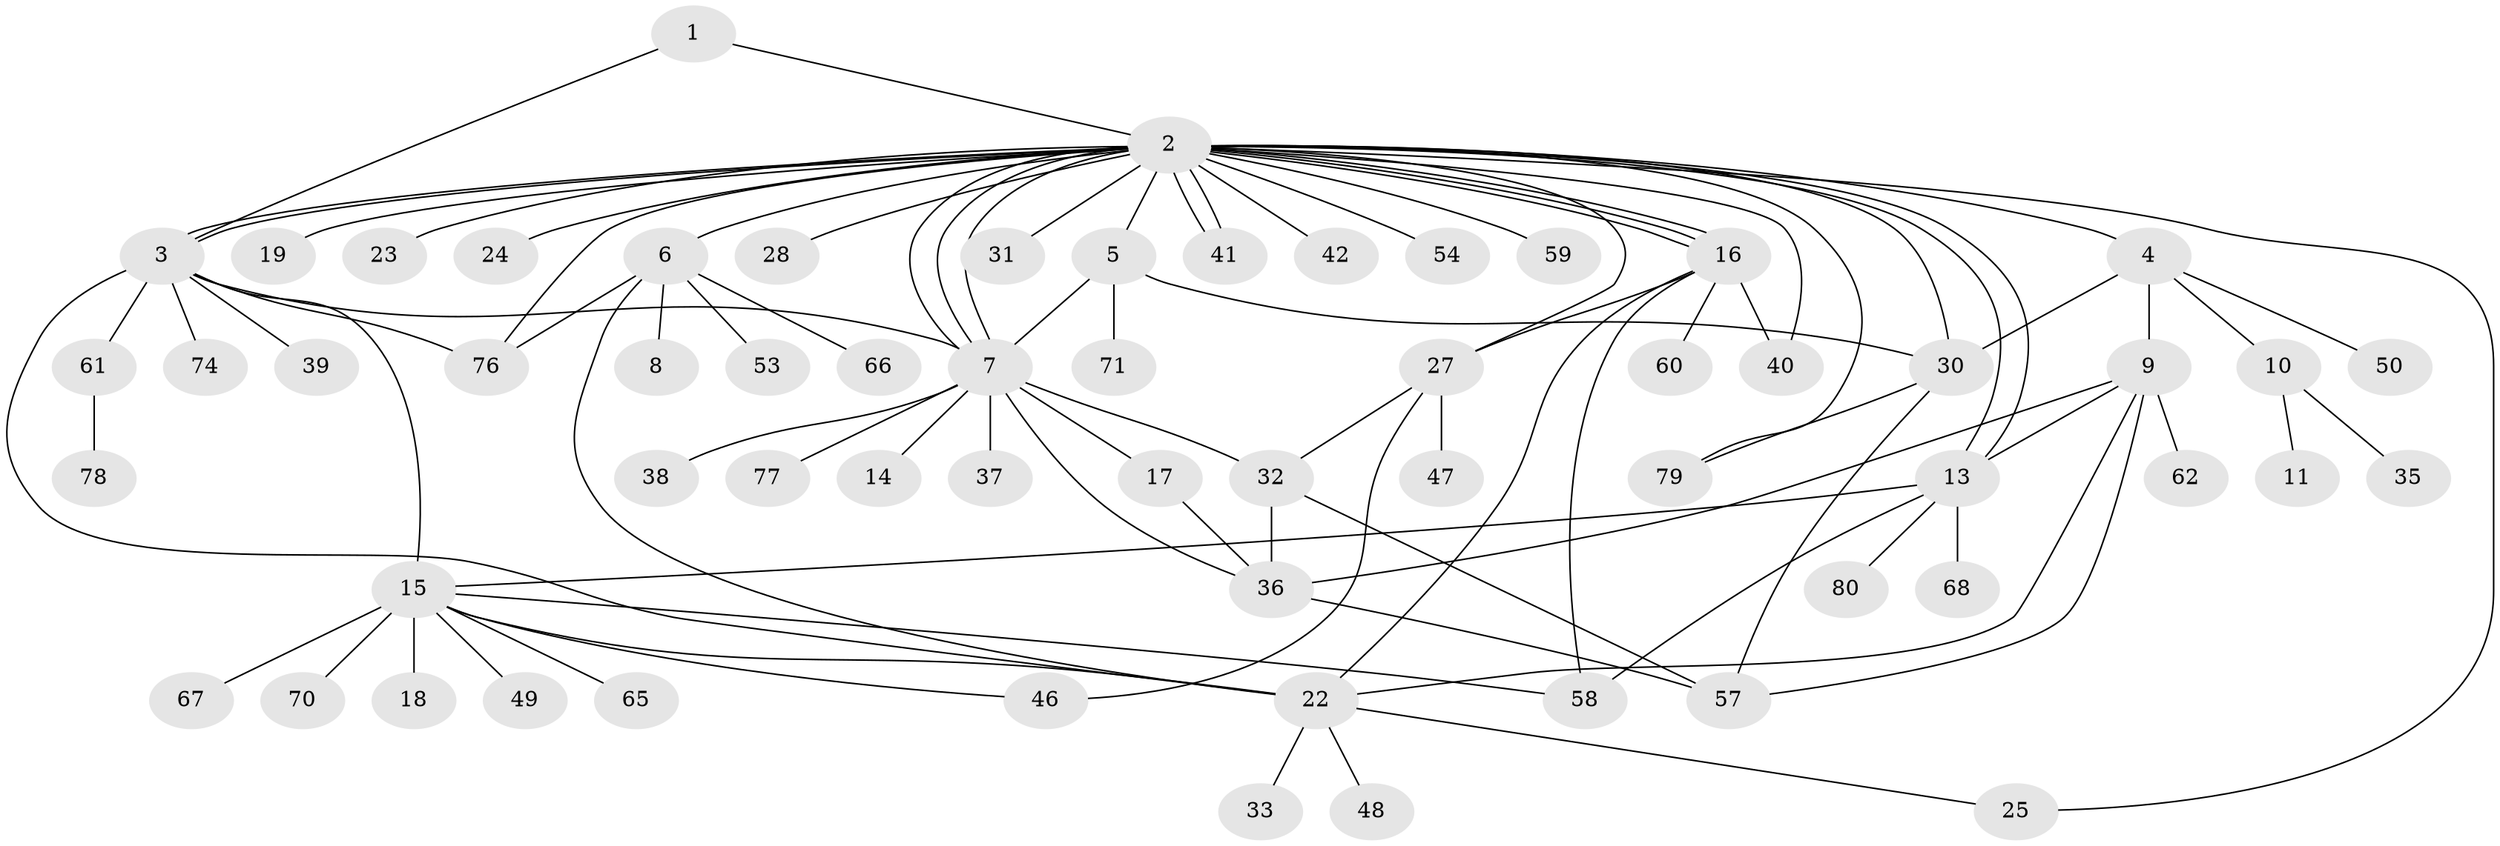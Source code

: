 // original degree distribution, {2: 0.1375, 34: 0.0125, 5: 0.0625, 6: 0.025, 14: 0.0125, 1: 0.55, 3: 0.075, 8: 0.025, 10: 0.025, 9: 0.0125, 4: 0.0625}
// Generated by graph-tools (version 1.1) at 2025/11/02/27/25 16:11:10]
// undirected, 61 vertices, 94 edges
graph export_dot {
graph [start="1"]
  node [color=gray90,style=filled];
  1;
  2 [super="+43"];
  3 [super="+20"];
  4 [super="+55"];
  5 [super="+72"];
  6 [super="+45"];
  7 [super="+12"];
  8;
  9 [super="+34"];
  10;
  11;
  13 [super="+21"];
  14;
  15 [super="+26"];
  16 [super="+51"];
  17;
  18;
  19;
  22 [super="+64"];
  23;
  24;
  25;
  27 [super="+29"];
  28;
  30 [super="+44"];
  31;
  32;
  33;
  35 [super="+63"];
  36 [super="+52"];
  37;
  38;
  39;
  40 [super="+56"];
  41;
  42;
  46 [super="+75"];
  47;
  48;
  49;
  50;
  53;
  54;
  57 [super="+69"];
  58 [super="+73"];
  59;
  60;
  61;
  62;
  65;
  66;
  67;
  68;
  70;
  71;
  74;
  76;
  77;
  78;
  79;
  80;
  1 -- 2;
  1 -- 3;
  2 -- 3 [weight=2];
  2 -- 3;
  2 -- 4;
  2 -- 5;
  2 -- 6 [weight=2];
  2 -- 7;
  2 -- 7;
  2 -- 7;
  2 -- 13;
  2 -- 13;
  2 -- 16;
  2 -- 16;
  2 -- 16;
  2 -- 19;
  2 -- 23;
  2 -- 24;
  2 -- 25;
  2 -- 27;
  2 -- 28;
  2 -- 31;
  2 -- 40;
  2 -- 41;
  2 -- 41;
  2 -- 42;
  2 -- 54;
  2 -- 59;
  2 -- 76;
  2 -- 79;
  2 -- 30;
  3 -- 22;
  3 -- 39;
  3 -- 7;
  3 -- 74;
  3 -- 76;
  3 -- 61;
  3 -- 15;
  4 -- 9;
  4 -- 10;
  4 -- 30;
  4 -- 50;
  5 -- 7;
  5 -- 30;
  5 -- 71;
  6 -- 8;
  6 -- 53;
  6 -- 76;
  6 -- 66;
  6 -- 22;
  7 -- 14;
  7 -- 17;
  7 -- 32;
  7 -- 36;
  7 -- 37;
  7 -- 38;
  7 -- 77;
  9 -- 22;
  9 -- 36;
  9 -- 62;
  9 -- 13;
  9 -- 57;
  10 -- 11;
  10 -- 35;
  13 -- 15;
  13 -- 58;
  13 -- 68;
  13 -- 80;
  15 -- 18;
  15 -- 22;
  15 -- 46;
  15 -- 49;
  15 -- 58;
  15 -- 65;
  15 -- 67;
  15 -- 70;
  16 -- 22;
  16 -- 27;
  16 -- 40;
  16 -- 58;
  16 -- 60;
  17 -- 36;
  22 -- 25;
  22 -- 33;
  22 -- 48;
  27 -- 32;
  27 -- 46;
  27 -- 47;
  30 -- 79;
  30 -- 57;
  32 -- 36;
  32 -- 57;
  36 -- 57;
  61 -- 78;
}
